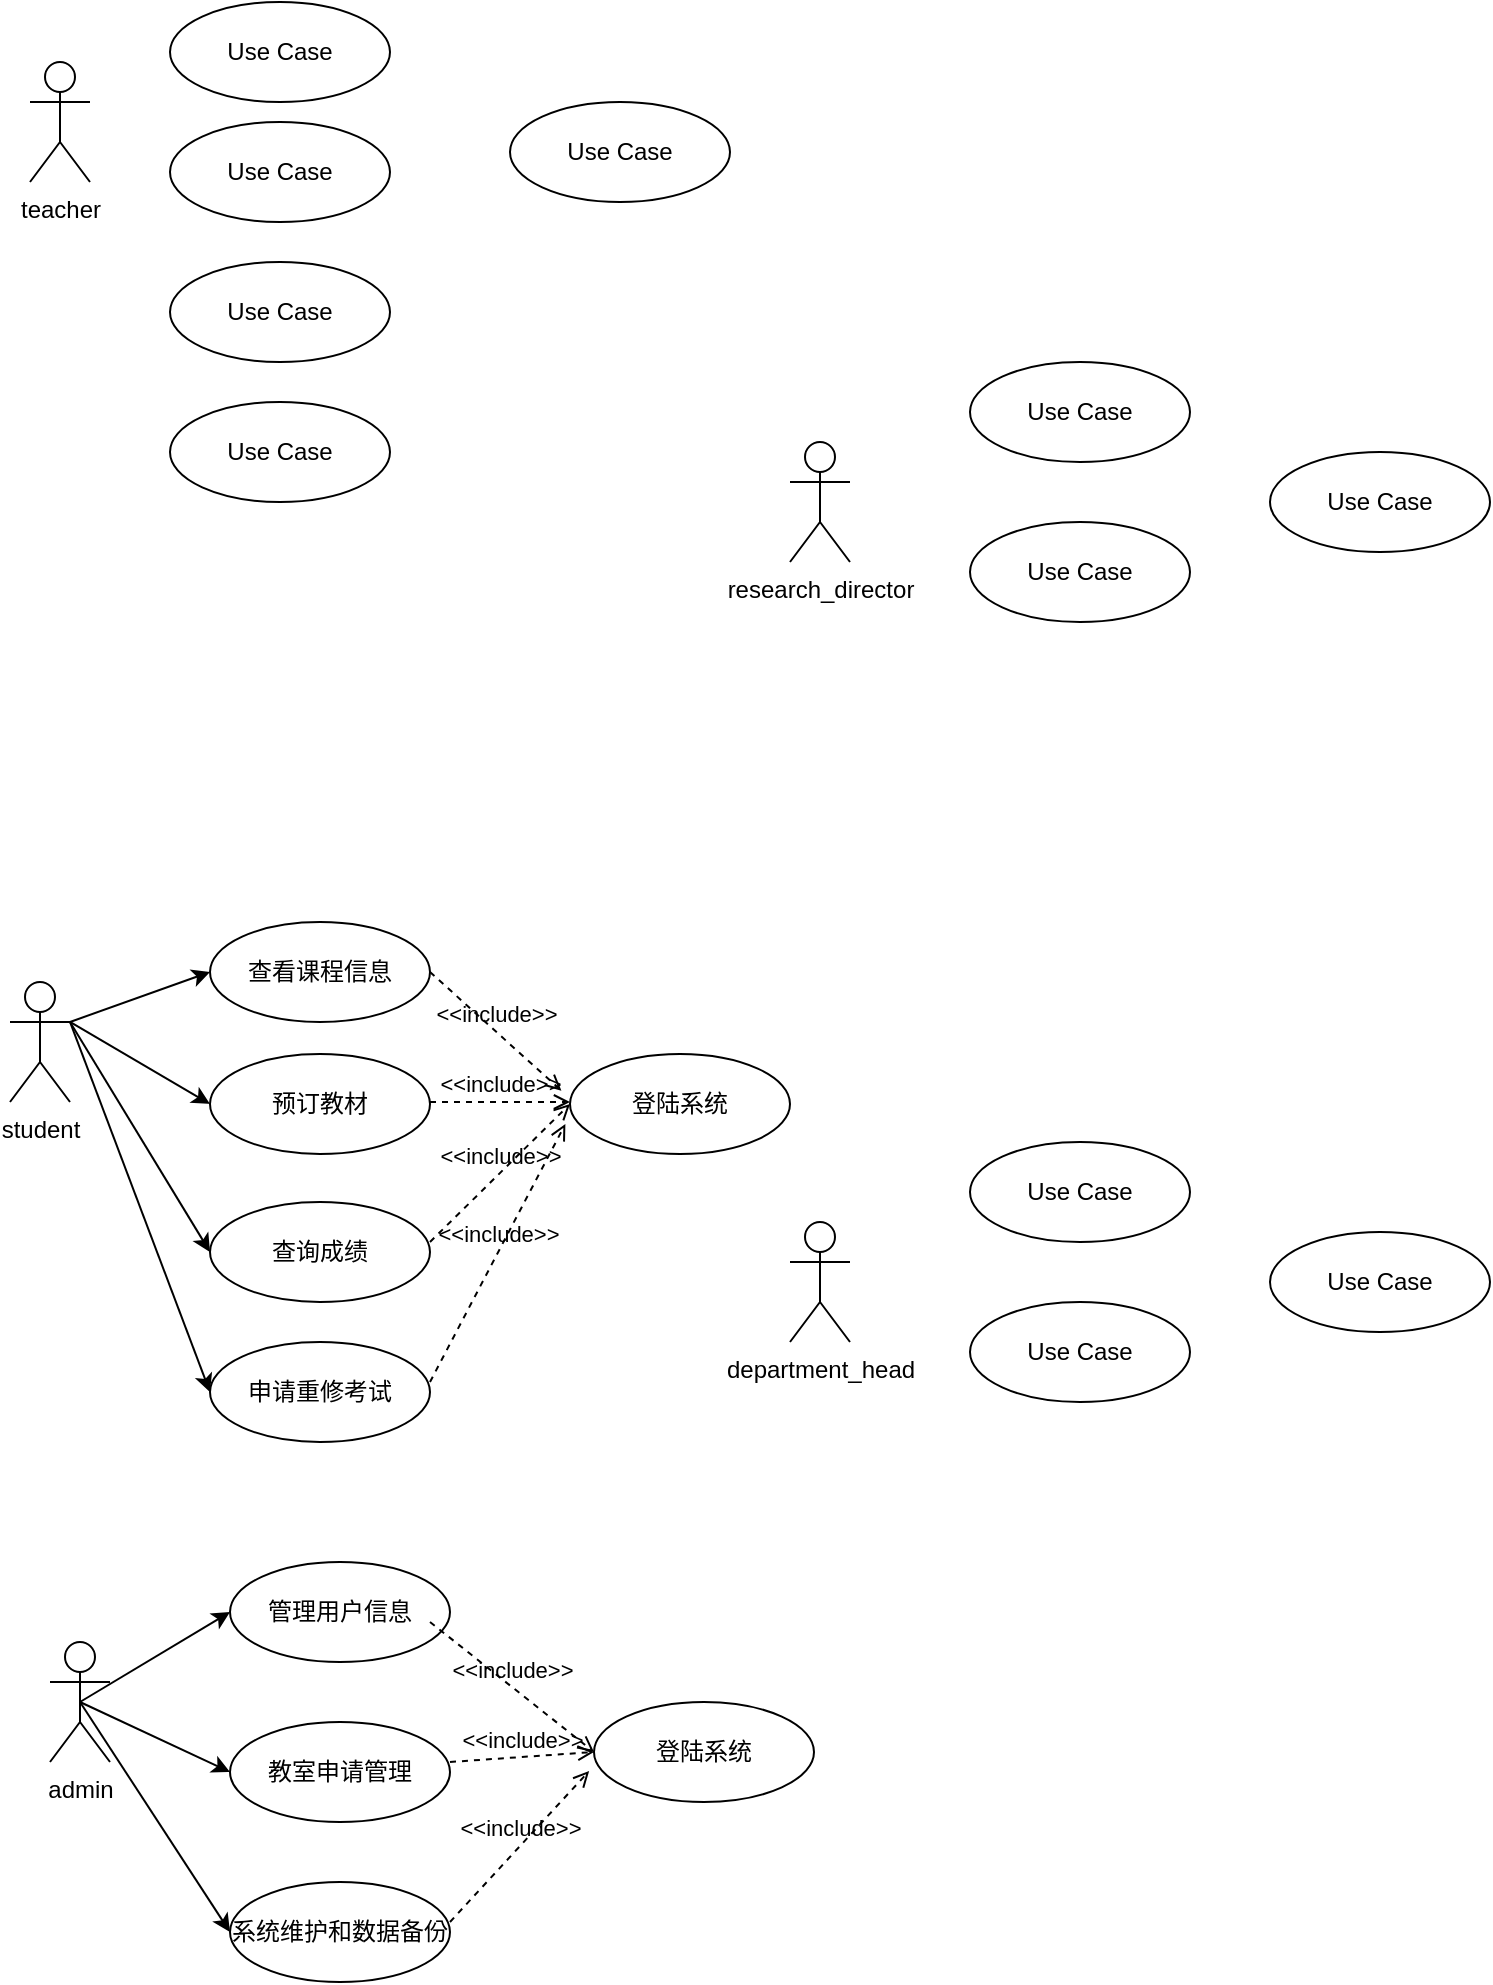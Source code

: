 <mxfile version="21.6.6" type="github">
  <diagram name="第 1 页" id="Qu07UrtvzTLGCYIevVTo">
    <mxGraphModel dx="2232" dy="1910" grid="1" gridSize="10" guides="1" tooltips="1" connect="1" arrows="1" fold="1" page="1" pageScale="1" pageWidth="827" pageHeight="1169" math="0" shadow="0">
      <root>
        <mxCell id="0" />
        <mxCell id="1" parent="0" />
        <mxCell id="AtvFqo8cBw9yrZubvlt4-14" style="rounded=0;orthogonalLoop=1;jettySize=auto;html=1;exitX=1;exitY=0.333;exitDx=0;exitDy=0;exitPerimeter=0;entryX=0;entryY=0.5;entryDx=0;entryDy=0;" edge="1" parent="1" source="AtvFqo8cBw9yrZubvlt4-1" target="AtvFqo8cBw9yrZubvlt4-3">
          <mxGeometry relative="1" as="geometry" />
        </mxCell>
        <mxCell id="AtvFqo8cBw9yrZubvlt4-15" style="rounded=0;orthogonalLoop=1;jettySize=auto;html=1;exitX=1;exitY=0.333;exitDx=0;exitDy=0;exitPerimeter=0;entryX=0;entryY=0.5;entryDx=0;entryDy=0;" edge="1" parent="1" source="AtvFqo8cBw9yrZubvlt4-1" target="AtvFqo8cBw9yrZubvlt4-11">
          <mxGeometry relative="1" as="geometry" />
        </mxCell>
        <mxCell id="AtvFqo8cBw9yrZubvlt4-16" style="rounded=0;orthogonalLoop=1;jettySize=auto;html=1;exitX=1;exitY=0.333;exitDx=0;exitDy=0;exitPerimeter=0;entryX=0;entryY=0.5;entryDx=0;entryDy=0;" edge="1" parent="1" source="AtvFqo8cBw9yrZubvlt4-1" target="AtvFqo8cBw9yrZubvlt4-7">
          <mxGeometry relative="1" as="geometry" />
        </mxCell>
        <mxCell id="AtvFqo8cBw9yrZubvlt4-17" style="rounded=0;orthogonalLoop=1;jettySize=auto;html=1;exitX=1;exitY=0.333;exitDx=0;exitDy=0;exitPerimeter=0;entryX=0;entryY=0.5;entryDx=0;entryDy=0;" edge="1" parent="1" source="AtvFqo8cBw9yrZubvlt4-1" target="AtvFqo8cBw9yrZubvlt4-10">
          <mxGeometry relative="1" as="geometry" />
        </mxCell>
        <mxCell id="AtvFqo8cBw9yrZubvlt4-1" value="student" style="shape=umlActor;verticalLabelPosition=bottom;verticalAlign=top;html=1;" vertex="1" parent="1">
          <mxGeometry x="-760" y="-670" width="30" height="60" as="geometry" />
        </mxCell>
        <mxCell id="AtvFqo8cBw9yrZubvlt4-3" value="查看课程信息" style="ellipse;whiteSpace=wrap;html=1;" vertex="1" parent="1">
          <mxGeometry x="-660" y="-700" width="110" height="50" as="geometry" />
        </mxCell>
        <mxCell id="AtvFqo8cBw9yrZubvlt4-7" value="查询成绩" style="ellipse;whiteSpace=wrap;html=1;" vertex="1" parent="1">
          <mxGeometry x="-660" y="-560" width="110" height="50" as="geometry" />
        </mxCell>
        <mxCell id="AtvFqo8cBw9yrZubvlt4-8" value="Use Case" style="ellipse;whiteSpace=wrap;html=1;" vertex="1" parent="1">
          <mxGeometry x="-680" y="-1160" width="110" height="50" as="geometry" />
        </mxCell>
        <mxCell id="AtvFqo8cBw9yrZubvlt4-10" value="申请重修考试" style="ellipse;whiteSpace=wrap;html=1;" vertex="1" parent="1">
          <mxGeometry x="-660" y="-490" width="110" height="50" as="geometry" />
        </mxCell>
        <mxCell id="AtvFqo8cBw9yrZubvlt4-11" value="预订教材" style="ellipse;whiteSpace=wrap;html=1;" vertex="1" parent="1">
          <mxGeometry x="-660" y="-634" width="110" height="50" as="geometry" />
        </mxCell>
        <mxCell id="AtvFqo8cBw9yrZubvlt4-13" value="登陆系统" style="ellipse;whiteSpace=wrap;html=1;" vertex="1" parent="1">
          <mxGeometry x="-480" y="-634" width="110" height="50" as="geometry" />
        </mxCell>
        <mxCell id="AtvFqo8cBw9yrZubvlt4-18" value="&amp;lt;&amp;lt;include&amp;gt;&amp;gt;" style="html=1;verticalAlign=bottom;labelBackgroundColor=none;endArrow=open;endFill=0;dashed=1;rounded=0;exitX=1;exitY=0.5;exitDx=0;exitDy=0;entryX=-0.039;entryY=0.367;entryDx=0;entryDy=0;entryPerimeter=0;" edge="1" parent="1" source="AtvFqo8cBw9yrZubvlt4-3" target="AtvFqo8cBw9yrZubvlt4-13">
          <mxGeometry width="160" relative="1" as="geometry">
            <mxPoint x="-660" y="-400" as="sourcePoint" />
            <mxPoint x="-500" y="-400" as="targetPoint" />
          </mxGeometry>
        </mxCell>
        <mxCell id="AtvFqo8cBw9yrZubvlt4-19" value="&amp;lt;&amp;lt;include&amp;gt;&amp;gt;" style="html=1;verticalAlign=bottom;labelBackgroundColor=none;endArrow=open;endFill=0;dashed=1;rounded=0;" edge="1" parent="1">
          <mxGeometry width="160" relative="1" as="geometry">
            <mxPoint x="-550" y="-610" as="sourcePoint" />
            <mxPoint x="-480" y="-610" as="targetPoint" />
          </mxGeometry>
        </mxCell>
        <mxCell id="AtvFqo8cBw9yrZubvlt4-20" value="&amp;lt;&amp;lt;include&amp;gt;&amp;gt;" style="html=1;verticalAlign=bottom;labelBackgroundColor=none;endArrow=open;endFill=0;dashed=1;rounded=0;entryX=0;entryY=0.5;entryDx=0;entryDy=0;" edge="1" parent="1" target="AtvFqo8cBw9yrZubvlt4-13">
          <mxGeometry width="160" relative="1" as="geometry">
            <mxPoint x="-550" y="-540" as="sourcePoint" />
            <mxPoint x="-390" y="-540" as="targetPoint" />
          </mxGeometry>
        </mxCell>
        <mxCell id="AtvFqo8cBw9yrZubvlt4-21" value="&amp;lt;&amp;lt;include&amp;gt;&amp;gt;" style="html=1;verticalAlign=bottom;labelBackgroundColor=none;endArrow=open;endFill=0;dashed=1;rounded=0;entryX=-0.021;entryY=0.7;entryDx=0;entryDy=0;entryPerimeter=0;" edge="1" parent="1" target="AtvFqo8cBw9yrZubvlt4-13">
          <mxGeometry width="160" relative="1" as="geometry">
            <mxPoint x="-550" y="-470" as="sourcePoint" />
            <mxPoint x="-390" y="-470" as="targetPoint" />
          </mxGeometry>
        </mxCell>
        <mxCell id="AtvFqo8cBw9yrZubvlt4-22" value="teacher" style="shape=umlActor;verticalLabelPosition=bottom;verticalAlign=top;html=1;" vertex="1" parent="1">
          <mxGeometry x="-750" y="-1130" width="30" height="60" as="geometry" />
        </mxCell>
        <mxCell id="AtvFqo8cBw9yrZubvlt4-25" value="Use Case" style="ellipse;whiteSpace=wrap;html=1;" vertex="1" parent="1">
          <mxGeometry x="-680" y="-1100" width="110" height="50" as="geometry" />
        </mxCell>
        <mxCell id="AtvFqo8cBw9yrZubvlt4-26" value="Use Case" style="ellipse;whiteSpace=wrap;html=1;" vertex="1" parent="1">
          <mxGeometry x="-680" y="-1030" width="110" height="50" as="geometry" />
        </mxCell>
        <mxCell id="AtvFqo8cBw9yrZubvlt4-27" value="Use Case" style="ellipse;whiteSpace=wrap;html=1;" vertex="1" parent="1">
          <mxGeometry x="-510" y="-1110" width="110" height="50" as="geometry" />
        </mxCell>
        <mxCell id="AtvFqo8cBw9yrZubvlt4-28" value="Use Case" style="ellipse;whiteSpace=wrap;html=1;" vertex="1" parent="1">
          <mxGeometry x="-680" y="-960" width="110" height="50" as="geometry" />
        </mxCell>
        <mxCell id="AtvFqo8cBw9yrZubvlt4-29" value="research_director" style="shape=umlActor;verticalLabelPosition=bottom;verticalAlign=top;html=1;" vertex="1" parent="1">
          <mxGeometry x="-370" y="-940" width="30" height="60" as="geometry" />
        </mxCell>
        <mxCell id="AtvFqo8cBw9yrZubvlt4-31" value="Use Case" style="ellipse;whiteSpace=wrap;html=1;" vertex="1" parent="1">
          <mxGeometry x="-280" y="-980" width="110" height="50" as="geometry" />
        </mxCell>
        <mxCell id="AtvFqo8cBw9yrZubvlt4-32" value="Use Case" style="ellipse;whiteSpace=wrap;html=1;" vertex="1" parent="1">
          <mxGeometry x="-130" y="-935" width="110" height="50" as="geometry" />
        </mxCell>
        <mxCell id="AtvFqo8cBw9yrZubvlt4-33" value="Use Case" style="ellipse;whiteSpace=wrap;html=1;" vertex="1" parent="1">
          <mxGeometry x="-280" y="-900" width="110" height="50" as="geometry" />
        </mxCell>
        <mxCell id="AtvFqo8cBw9yrZubvlt4-35" value="department_head" style="shape=umlActor;verticalLabelPosition=bottom;verticalAlign=top;html=1;" vertex="1" parent="1">
          <mxGeometry x="-370" y="-550" width="30" height="60" as="geometry" />
        </mxCell>
        <mxCell id="AtvFqo8cBw9yrZubvlt4-36" value="Use Case" style="ellipse;whiteSpace=wrap;html=1;" vertex="1" parent="1">
          <mxGeometry x="-280" y="-590" width="110" height="50" as="geometry" />
        </mxCell>
        <mxCell id="AtvFqo8cBw9yrZubvlt4-37" value="Use Case" style="ellipse;whiteSpace=wrap;html=1;" vertex="1" parent="1">
          <mxGeometry x="-130" y="-545" width="110" height="50" as="geometry" />
        </mxCell>
        <mxCell id="AtvFqo8cBw9yrZubvlt4-38" value="Use Case" style="ellipse;whiteSpace=wrap;html=1;" vertex="1" parent="1">
          <mxGeometry x="-280" y="-510" width="110" height="50" as="geometry" />
        </mxCell>
        <mxCell id="AtvFqo8cBw9yrZubvlt4-44" style="rounded=0;orthogonalLoop=1;jettySize=auto;html=1;exitX=0.5;exitY=0.5;exitDx=0;exitDy=0;exitPerimeter=0;entryX=0;entryY=0.5;entryDx=0;entryDy=0;" edge="1" parent="1" source="AtvFqo8cBw9yrZubvlt4-39" target="AtvFqo8cBw9yrZubvlt4-40">
          <mxGeometry relative="1" as="geometry" />
        </mxCell>
        <mxCell id="AtvFqo8cBw9yrZubvlt4-45" style="rounded=0;orthogonalLoop=1;jettySize=auto;html=1;exitX=0.5;exitY=0.5;exitDx=0;exitDy=0;exitPerimeter=0;entryX=0;entryY=0.5;entryDx=0;entryDy=0;" edge="1" parent="1" source="AtvFqo8cBw9yrZubvlt4-39" target="AtvFqo8cBw9yrZubvlt4-42">
          <mxGeometry relative="1" as="geometry" />
        </mxCell>
        <mxCell id="AtvFqo8cBw9yrZubvlt4-46" style="rounded=0;orthogonalLoop=1;jettySize=auto;html=1;exitX=0.5;exitY=0.5;exitDx=0;exitDy=0;exitPerimeter=0;entryX=0;entryY=0.5;entryDx=0;entryDy=0;" edge="1" parent="1" source="AtvFqo8cBw9yrZubvlt4-39" target="AtvFqo8cBw9yrZubvlt4-43">
          <mxGeometry relative="1" as="geometry" />
        </mxCell>
        <mxCell id="AtvFqo8cBw9yrZubvlt4-39" value="admin" style="shape=umlActor;verticalLabelPosition=bottom;verticalAlign=top;html=1;" vertex="1" parent="1">
          <mxGeometry x="-740" y="-340" width="30" height="60" as="geometry" />
        </mxCell>
        <mxCell id="AtvFqo8cBw9yrZubvlt4-40" value="管理用户信息" style="ellipse;whiteSpace=wrap;html=1;" vertex="1" parent="1">
          <mxGeometry x="-650" y="-380" width="110" height="50" as="geometry" />
        </mxCell>
        <mxCell id="AtvFqo8cBw9yrZubvlt4-41" value="登陆系统" style="ellipse;whiteSpace=wrap;html=1;" vertex="1" parent="1">
          <mxGeometry x="-468" y="-310" width="110" height="50" as="geometry" />
        </mxCell>
        <mxCell id="AtvFqo8cBw9yrZubvlt4-42" value="教室申请管理" style="ellipse;whiteSpace=wrap;html=1;" vertex="1" parent="1">
          <mxGeometry x="-650" y="-300" width="110" height="50" as="geometry" />
        </mxCell>
        <mxCell id="AtvFqo8cBw9yrZubvlt4-43" value="系统维护和数据备份" style="ellipse;whiteSpace=wrap;html=1;" vertex="1" parent="1">
          <mxGeometry x="-650" y="-220" width="110" height="50" as="geometry" />
        </mxCell>
        <mxCell id="AtvFqo8cBw9yrZubvlt4-47" value="&amp;lt;&amp;lt;include&amp;gt;&amp;gt;" style="html=1;verticalAlign=bottom;labelBackgroundColor=none;endArrow=open;endFill=0;dashed=1;rounded=0;entryX=0;entryY=0.5;entryDx=0;entryDy=0;" edge="1" parent="1" target="AtvFqo8cBw9yrZubvlt4-41">
          <mxGeometry width="160" relative="1" as="geometry">
            <mxPoint x="-550" y="-350" as="sourcePoint" />
            <mxPoint x="-390" y="-350" as="targetPoint" />
          </mxGeometry>
        </mxCell>
        <mxCell id="AtvFqo8cBw9yrZubvlt4-48" value="&amp;lt;&amp;lt;include&amp;gt;&amp;gt;" style="html=1;verticalAlign=bottom;labelBackgroundColor=none;endArrow=open;endFill=0;dashed=1;rounded=0;entryX=0;entryY=0.5;entryDx=0;entryDy=0;" edge="1" parent="1" target="AtvFqo8cBw9yrZubvlt4-41">
          <mxGeometry width="160" relative="1" as="geometry">
            <mxPoint x="-540" y="-280" as="sourcePoint" />
            <mxPoint x="-380" y="-280" as="targetPoint" />
          </mxGeometry>
        </mxCell>
        <mxCell id="AtvFqo8cBw9yrZubvlt4-49" value="&amp;lt;&amp;lt;include&amp;gt;&amp;gt;" style="html=1;verticalAlign=bottom;labelBackgroundColor=none;endArrow=open;endFill=0;dashed=1;rounded=0;entryX=-0.022;entryY=0.69;entryDx=0;entryDy=0;entryPerimeter=0;" edge="1" parent="1" target="AtvFqo8cBw9yrZubvlt4-41">
          <mxGeometry width="160" relative="1" as="geometry">
            <mxPoint x="-540" y="-200" as="sourcePoint" />
            <mxPoint x="-380" y="-200" as="targetPoint" />
          </mxGeometry>
        </mxCell>
      </root>
    </mxGraphModel>
  </diagram>
</mxfile>
